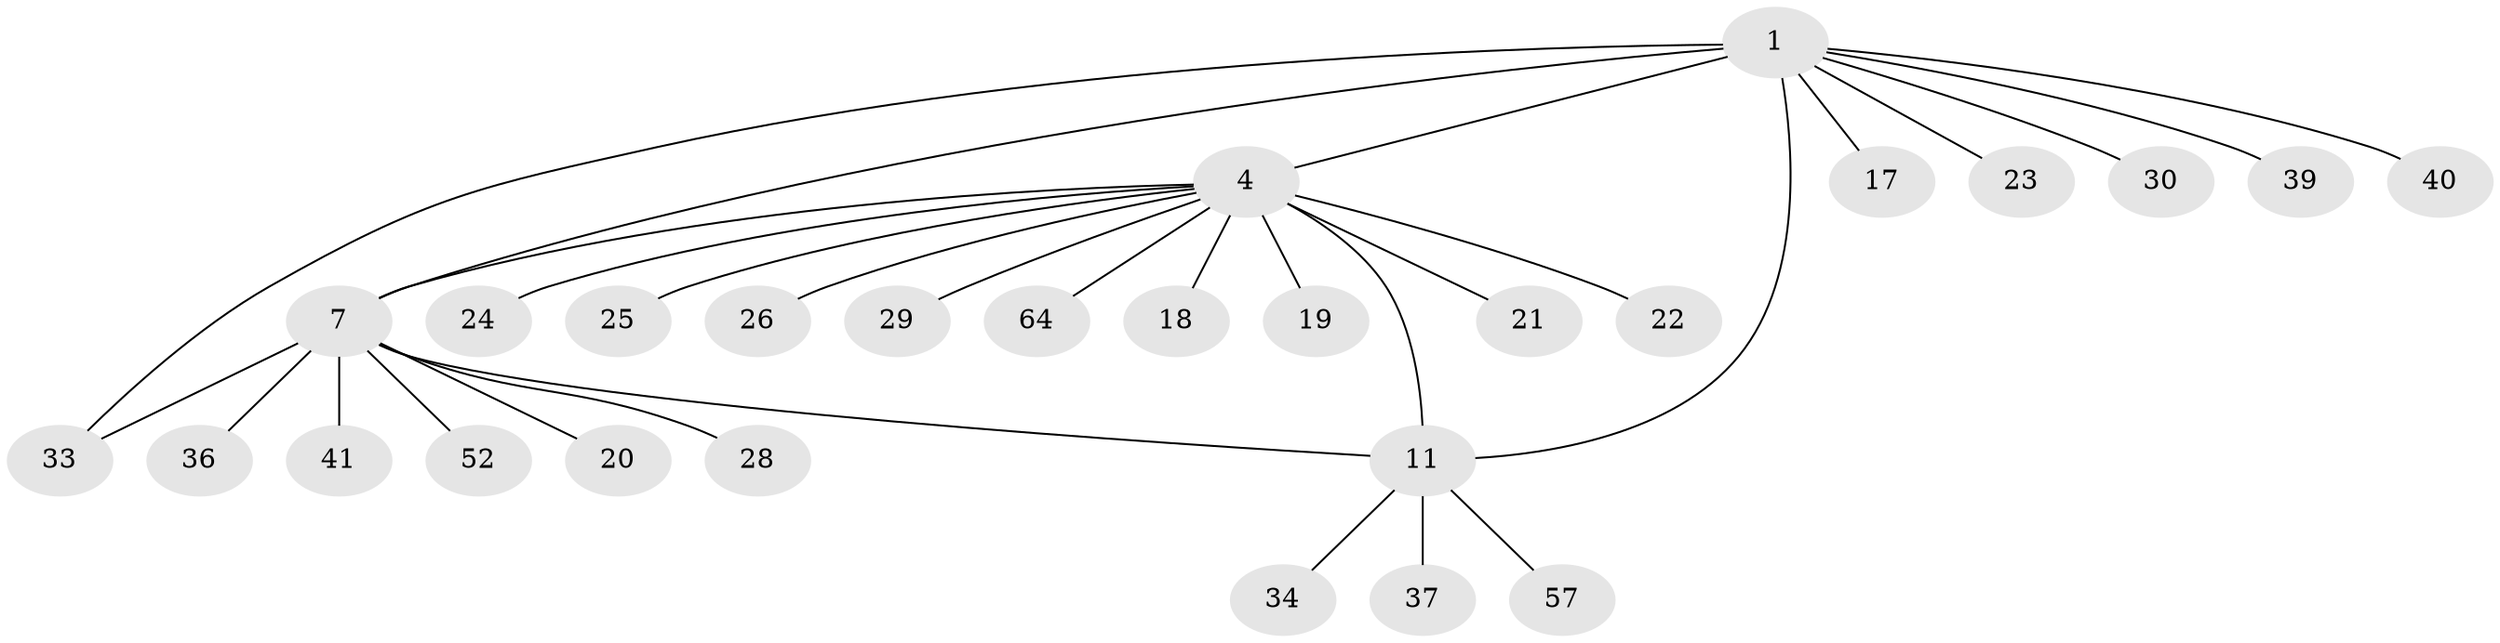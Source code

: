 // original degree distribution, {4: 0.045454545454545456, 10: 0.045454545454545456, 8: 0.030303030303030304, 7: 0.015151515151515152, 6: 0.030303030303030304, 5: 0.030303030303030304, 3: 0.06060606060606061, 1: 0.5909090909090909, 2: 0.15151515151515152}
// Generated by graph-tools (version 1.1) at 2025/19/03/04/25 18:19:42]
// undirected, 27 vertices, 30 edges
graph export_dot {
graph [start="1"]
  node [color=gray90,style=filled];
  1 [super="+2+31"];
  4 [super="+10+6+43+5"];
  7 [super="+8+38+15+9+58+16+42"];
  11 [super="+12+13"];
  17;
  18;
  19 [super="+55"];
  20;
  21 [super="+47"];
  22 [super="+45"];
  23;
  24;
  25 [super="+35"];
  26;
  28;
  29 [super="+61"];
  30 [super="+60+56"];
  33;
  34;
  36;
  37;
  39;
  40 [super="+50"];
  41;
  52;
  57 [super="+66"];
  64;
  1 -- 4;
  1 -- 33;
  1 -- 39;
  1 -- 40;
  1 -- 7 [weight=2];
  1 -- 11 [weight=2];
  1 -- 17;
  1 -- 23;
  1 -- 30;
  4 -- 64;
  4 -- 21 [weight=2];
  4 -- 11 [weight=3];
  4 -- 29;
  4 -- 7 [weight=2];
  4 -- 24;
  4 -- 18;
  4 -- 19;
  4 -- 22;
  4 -- 25;
  4 -- 26;
  7 -- 11 [weight=2];
  7 -- 33;
  7 -- 36;
  7 -- 52;
  7 -- 28;
  7 -- 20;
  7 -- 41;
  11 -- 34;
  11 -- 37;
  11 -- 57;
}
